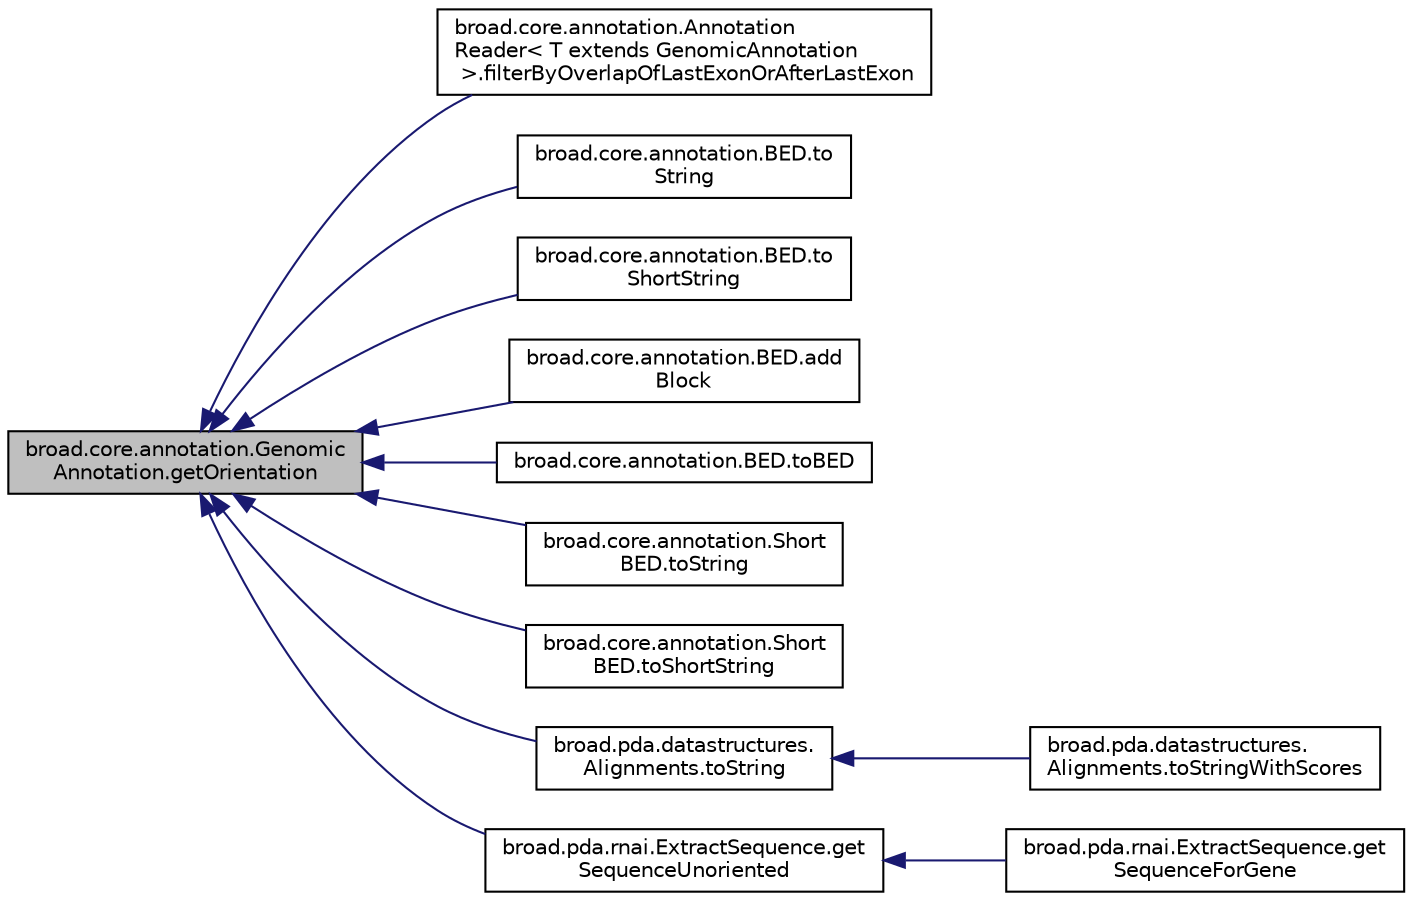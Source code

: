 digraph "broad.core.annotation.GenomicAnnotation.getOrientation"
{
  edge [fontname="Helvetica",fontsize="10",labelfontname="Helvetica",labelfontsize="10"];
  node [fontname="Helvetica",fontsize="10",shape=record];
  rankdir="LR";
  Node1 [label="broad.core.annotation.Genomic\lAnnotation.getOrientation",height=0.2,width=0.4,color="black", fillcolor="grey75", style="filled" fontcolor="black"];
  Node1 -> Node2 [dir="back",color="midnightblue",fontsize="10",style="solid",fontname="Helvetica"];
  Node2 [label="broad.core.annotation.Annotation\lReader\< T extends GenomicAnnotation\l \>.filterByOverlapOfLastExonOrAfterLastExon",height=0.2,width=0.4,color="black", fillcolor="white", style="filled",URL="$classbroad_1_1core_1_1annotation_1_1_annotation_reader_3_01_t_01extends_01_genomic_annotation_01_4.html#a42737999d939d66d1f0087e493eeee94"];
  Node1 -> Node3 [dir="back",color="midnightblue",fontsize="10",style="solid",fontname="Helvetica"];
  Node3 [label="broad.core.annotation.BED.to\lString",height=0.2,width=0.4,color="black", fillcolor="white", style="filled",URL="$classbroad_1_1core_1_1annotation_1_1_b_e_d.html#a07603f8f6e0de6f886243be3dc82aef7"];
  Node1 -> Node4 [dir="back",color="midnightblue",fontsize="10",style="solid",fontname="Helvetica"];
  Node4 [label="broad.core.annotation.BED.to\lShortString",height=0.2,width=0.4,color="black", fillcolor="white", style="filled",URL="$classbroad_1_1core_1_1annotation_1_1_b_e_d.html#a0cbdd3d7ac3b0b72c8afa0a2a15cf301"];
  Node1 -> Node5 [dir="back",color="midnightblue",fontsize="10",style="solid",fontname="Helvetica"];
  Node5 [label="broad.core.annotation.BED.add\lBlock",height=0.2,width=0.4,color="black", fillcolor="white", style="filled",URL="$classbroad_1_1core_1_1annotation_1_1_b_e_d.html#a93232cebb0a54bf0ad8c43dc8b6e8e95"];
  Node1 -> Node6 [dir="back",color="midnightblue",fontsize="10",style="solid",fontname="Helvetica"];
  Node6 [label="broad.core.annotation.BED.toBED",height=0.2,width=0.4,color="black", fillcolor="white", style="filled",URL="$classbroad_1_1core_1_1annotation_1_1_b_e_d.html#acf8673ace0b95319a72e7bf115d80f5b"];
  Node1 -> Node7 [dir="back",color="midnightblue",fontsize="10",style="solid",fontname="Helvetica"];
  Node7 [label="broad.core.annotation.Short\lBED.toString",height=0.2,width=0.4,color="black", fillcolor="white", style="filled",URL="$classbroad_1_1core_1_1annotation_1_1_short_b_e_d.html#a5694f543837cd15e5c47802a8e6ab6f6"];
  Node1 -> Node8 [dir="back",color="midnightblue",fontsize="10",style="solid",fontname="Helvetica"];
  Node8 [label="broad.core.annotation.Short\lBED.toShortString",height=0.2,width=0.4,color="black", fillcolor="white", style="filled",URL="$classbroad_1_1core_1_1annotation_1_1_short_b_e_d.html#ae9fa60346143f1cd0134c75799a667cf"];
  Node1 -> Node9 [dir="back",color="midnightblue",fontsize="10",style="solid",fontname="Helvetica"];
  Node9 [label="broad.pda.datastructures.\lAlignments.toString",height=0.2,width=0.4,color="black", fillcolor="white", style="filled",URL="$classbroad_1_1pda_1_1datastructures_1_1_alignments.html#a9e4d11765db80c31771e4dc66cbe358d"];
  Node9 -> Node10 [dir="back",color="midnightblue",fontsize="10",style="solid",fontname="Helvetica"];
  Node10 [label="broad.pda.datastructures.\lAlignments.toStringWithScores",height=0.2,width=0.4,color="black", fillcolor="white", style="filled",URL="$classbroad_1_1pda_1_1datastructures_1_1_alignments.html#af91bd395ae26f2f26e6921188e606581"];
  Node1 -> Node11 [dir="back",color="midnightblue",fontsize="10",style="solid",fontname="Helvetica"];
  Node11 [label="broad.pda.rnai.ExtractSequence.get\lSequenceUnoriented",height=0.2,width=0.4,color="black", fillcolor="white", style="filled",URL="$classbroad_1_1pda_1_1rnai_1_1_extract_sequence.html#a28a4bd210bd1c447a44144c25ad2700a"];
  Node11 -> Node12 [dir="back",color="midnightblue",fontsize="10",style="solid",fontname="Helvetica"];
  Node12 [label="broad.pda.rnai.ExtractSequence.get\lSequenceForGene",height=0.2,width=0.4,color="black", fillcolor="white", style="filled",URL="$classbroad_1_1pda_1_1rnai_1_1_extract_sequence.html#a1c601f128f80203b1f18d782e08c5fd9"];
}
